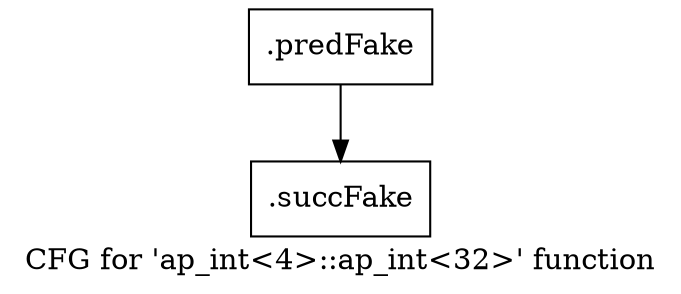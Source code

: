 digraph "CFG for 'ap_int\<4\>::ap_int\<32\>' function" {
	label="CFG for 'ap_int\<4\>::ap_int\<32\>' function";

	Node0x46918c0 [shape=record,filename="",linenumber="",label="{.predFake}"];
	Node0x46918c0 -> Node0x484bfd0[ callList="" memoryops="" filename="/media/miguel/NewVolume/Linux/Xilinx/Vitis_HLS/2020.2/include/ap_int.h" execusionnum="1"];
	Node0x484bfd0 [shape=record,filename="/media/miguel/NewVolume/Linux/Xilinx/Vitis_HLS/2020.2/include/ap_int.h",linenumber="70",label="{.succFake}"];
}
